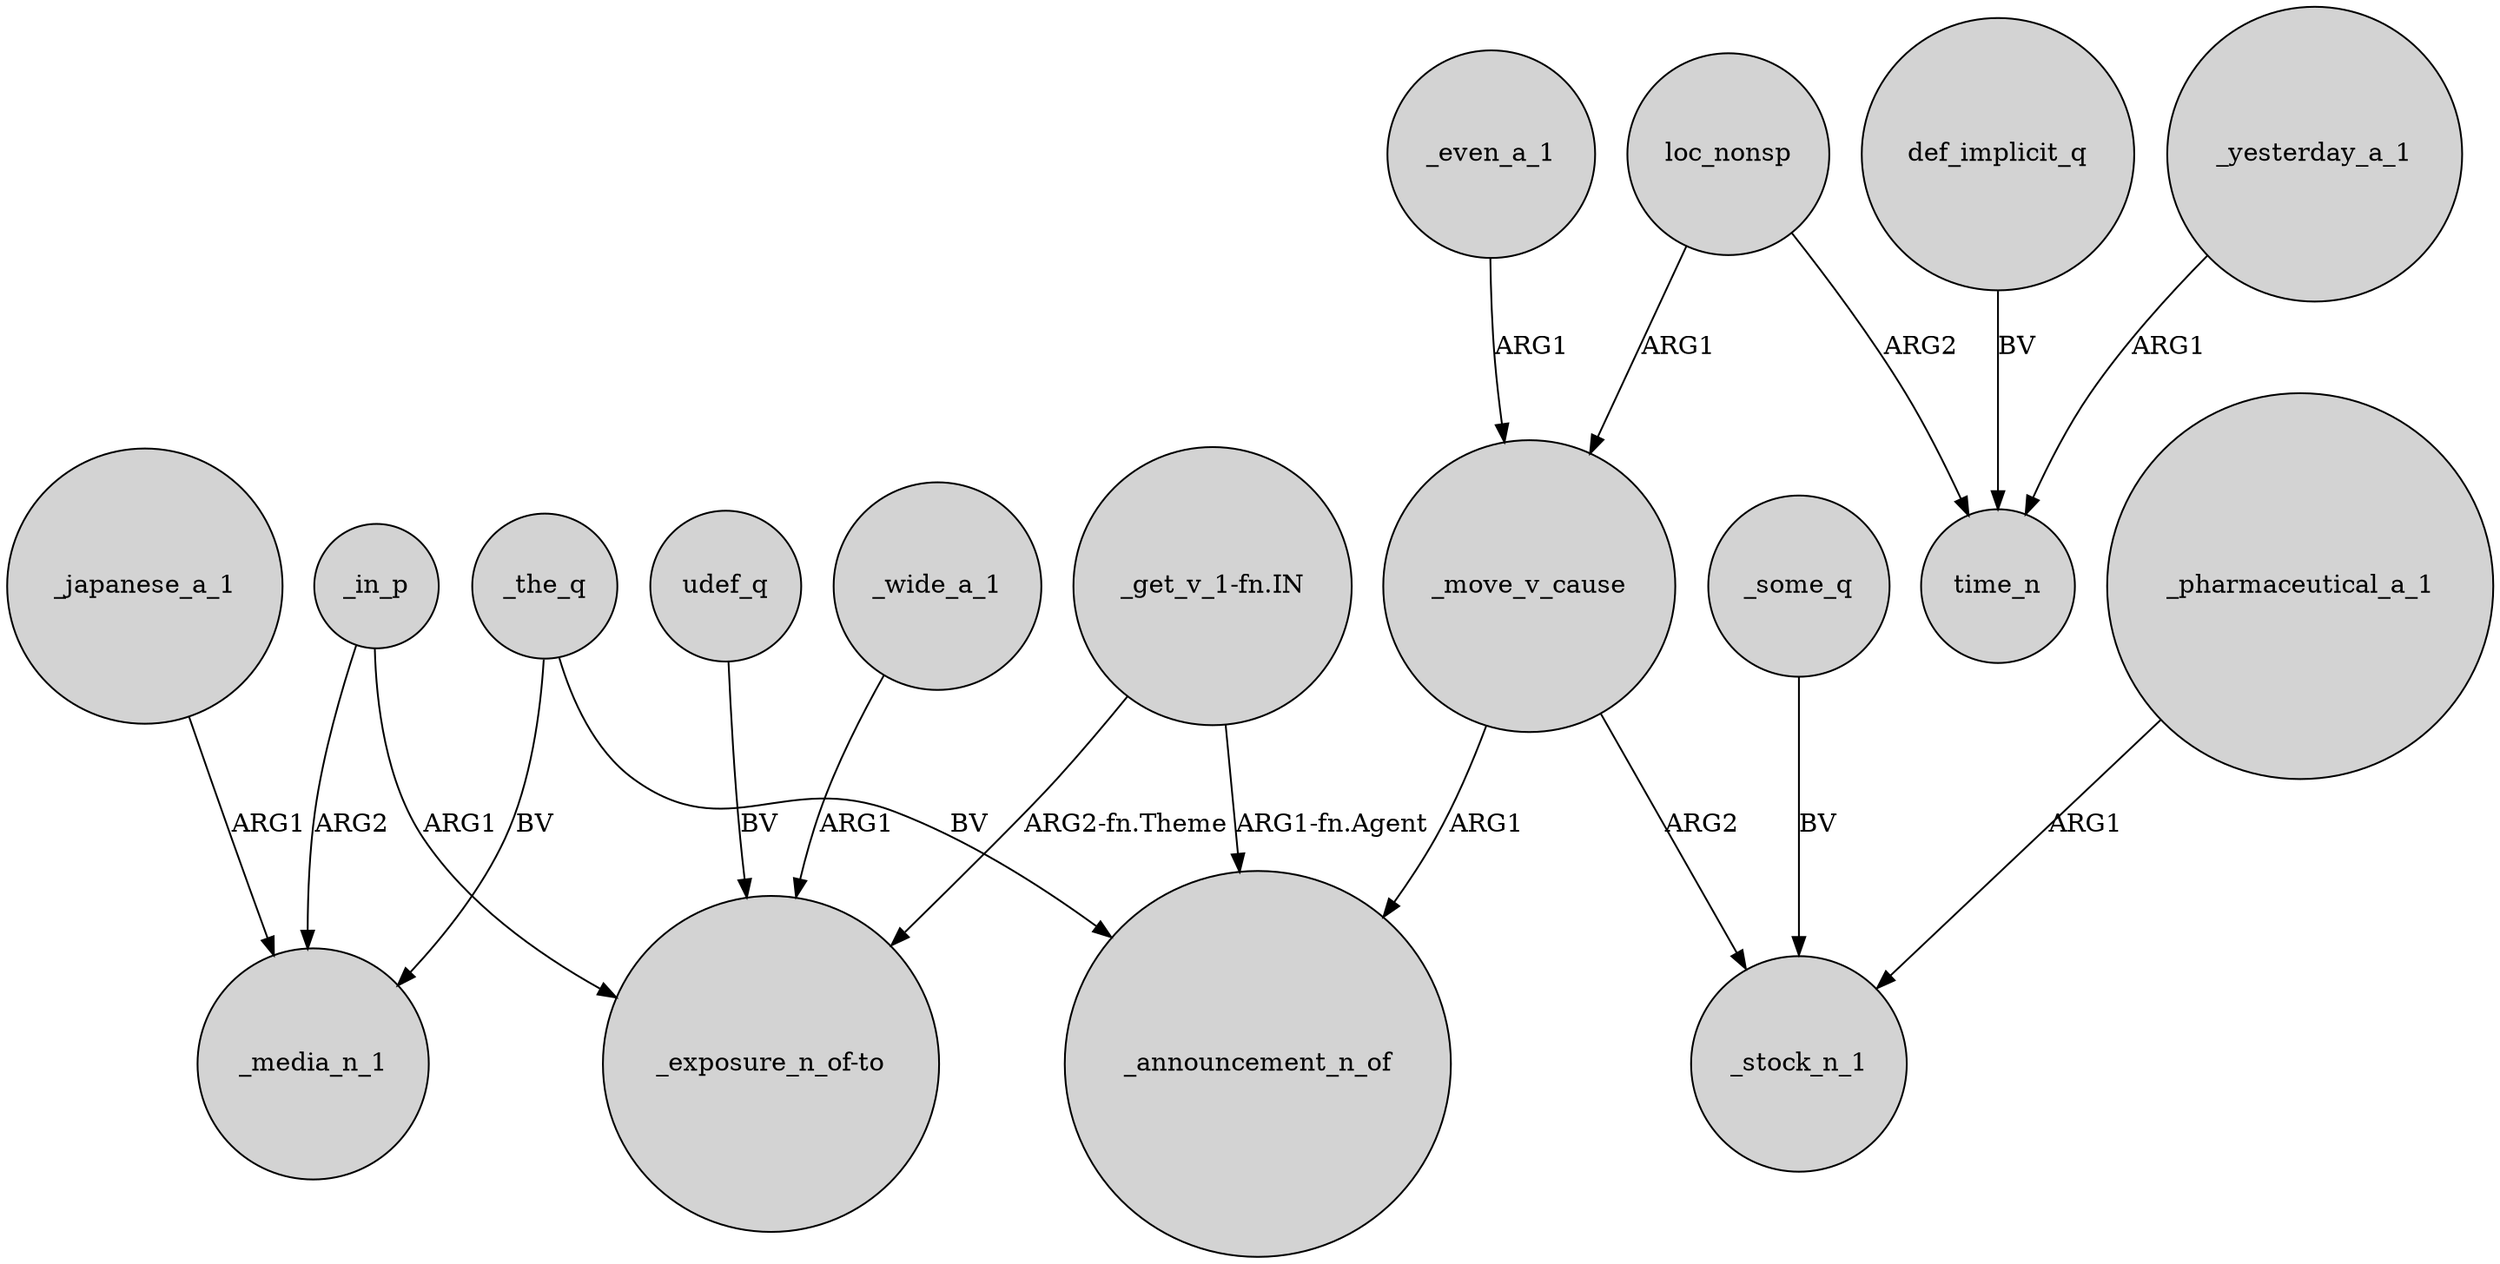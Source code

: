 digraph {
	node [shape=circle style=filled]
	_move_v_cause -> _announcement_n_of [label=ARG1]
	udef_q -> "_exposure_n_of-to" [label=BV]
	_the_q -> _announcement_n_of [label=BV]
	loc_nonsp -> _move_v_cause [label=ARG1]
	_yesterday_a_1 -> time_n [label=ARG1]
	_wide_a_1 -> "_exposure_n_of-to" [label=ARG1]
	"_get_v_1-fn.IN" -> _announcement_n_of [label="ARG1-fn.Agent"]
	_the_q -> _media_n_1 [label=BV]
	_move_v_cause -> _stock_n_1 [label=ARG2]
	def_implicit_q -> time_n [label=BV]
	_in_p -> "_exposure_n_of-to" [label=ARG1]
	_pharmaceutical_a_1 -> _stock_n_1 [label=ARG1]
	loc_nonsp -> time_n [label=ARG2]
	_some_q -> _stock_n_1 [label=BV]
	_even_a_1 -> _move_v_cause [label=ARG1]
	_japanese_a_1 -> _media_n_1 [label=ARG1]
	"_get_v_1-fn.IN" -> "_exposure_n_of-to" [label="ARG2-fn.Theme"]
	_in_p -> _media_n_1 [label=ARG2]
}
